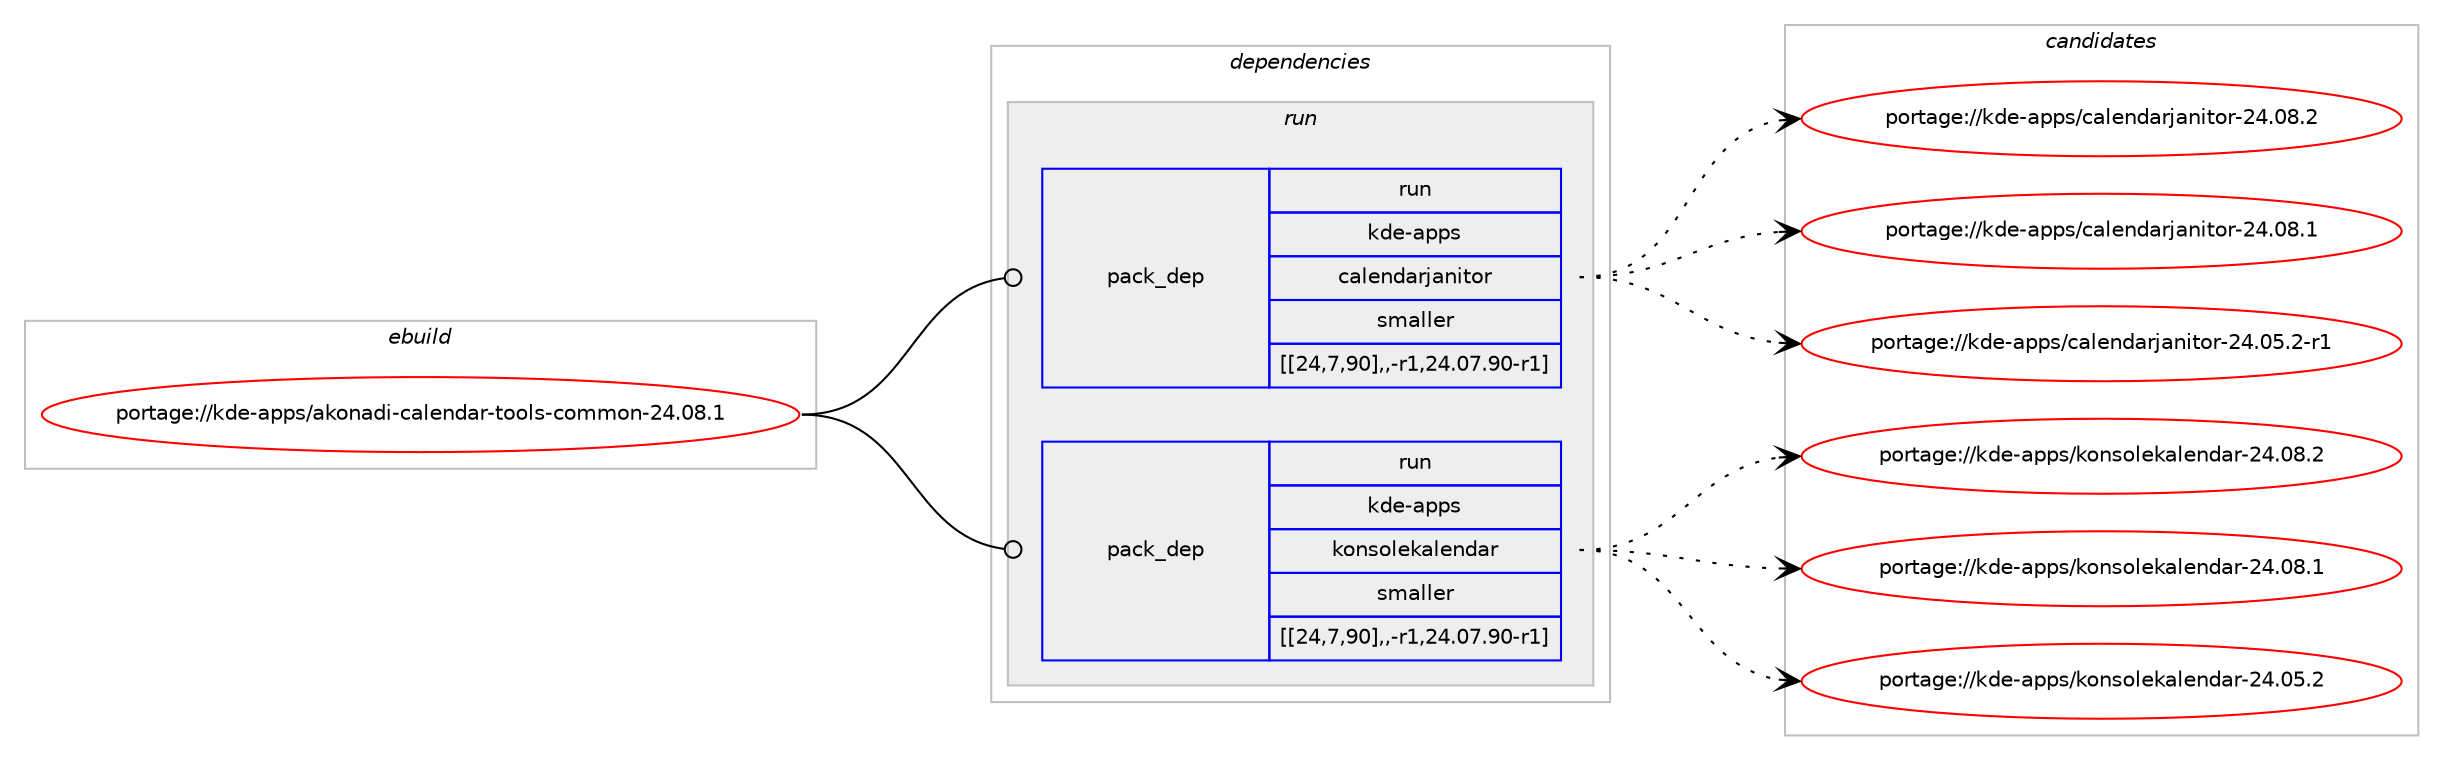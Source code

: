 digraph prolog {

# *************
# Graph options
# *************

newrank=true;
concentrate=true;
compound=true;
graph [rankdir=LR,fontname=Helvetica,fontsize=10,ranksep=1.5];#, ranksep=2.5, nodesep=0.2];
edge  [arrowhead=vee];
node  [fontname=Helvetica,fontsize=10];

# **********
# The ebuild
# **********

subgraph cluster_leftcol {
color=gray;
label=<<i>ebuild</i>>;
id [label="portage://kde-apps/akonadi-calendar-tools-common-24.08.1", color=red, width=4, href="../kde-apps/akonadi-calendar-tools-common-24.08.1.svg"];
}

# ****************
# The dependencies
# ****************

subgraph cluster_midcol {
color=gray;
label=<<i>dependencies</i>>;
subgraph cluster_compile {
fillcolor="#eeeeee";
style=filled;
label=<<i>compile</i>>;
}
subgraph cluster_compileandrun {
fillcolor="#eeeeee";
style=filled;
label=<<i>compile and run</i>>;
}
subgraph cluster_run {
fillcolor="#eeeeee";
style=filled;
label=<<i>run</i>>;
subgraph pack183672 {
dependency256640 [label=<<TABLE BORDER="0" CELLBORDER="1" CELLSPACING="0" CELLPADDING="4" WIDTH="220"><TR><TD ROWSPAN="6" CELLPADDING="30">pack_dep</TD></TR><TR><TD WIDTH="110">run</TD></TR><TR><TD>kde-apps</TD></TR><TR><TD>calendarjanitor</TD></TR><TR><TD>smaller</TD></TR><TR><TD>[[24,7,90],,-r1,24.07.90-r1]</TD></TR></TABLE>>, shape=none, color=blue];
}
id:e -> dependency256640:w [weight=20,style="solid",arrowhead="odot"];
subgraph pack183675 {
dependency256645 [label=<<TABLE BORDER="0" CELLBORDER="1" CELLSPACING="0" CELLPADDING="4" WIDTH="220"><TR><TD ROWSPAN="6" CELLPADDING="30">pack_dep</TD></TR><TR><TD WIDTH="110">run</TD></TR><TR><TD>kde-apps</TD></TR><TR><TD>konsolekalendar</TD></TR><TR><TD>smaller</TD></TR><TR><TD>[[24,7,90],,-r1,24.07.90-r1]</TD></TR></TABLE>>, shape=none, color=blue];
}
id:e -> dependency256645:w [weight=20,style="solid",arrowhead="odot"];
}
}

# **************
# The candidates
# **************

subgraph cluster_choices {
rank=same;
color=gray;
label=<<i>candidates</i>>;

subgraph choice182978 {
color=black;
nodesep=1;
choice107100101459711211211547999710810111010097114106971101051161111144550524648564650 [label="portage://kde-apps/calendarjanitor-24.08.2", color=red, width=4,href="../kde-apps/calendarjanitor-24.08.2.svg"];
choice107100101459711211211547999710810111010097114106971101051161111144550524648564649 [label="portage://kde-apps/calendarjanitor-24.08.1", color=red, width=4,href="../kde-apps/calendarjanitor-24.08.1.svg"];
choice1071001014597112112115479997108101110100971141069711010511611111445505246485346504511449 [label="portage://kde-apps/calendarjanitor-24.05.2-r1", color=red, width=4,href="../kde-apps/calendarjanitor-24.05.2-r1.svg"];
dependency256640:e -> choice107100101459711211211547999710810111010097114106971101051161111144550524648564650:w [style=dotted,weight="100"];
dependency256640:e -> choice107100101459711211211547999710810111010097114106971101051161111144550524648564649:w [style=dotted,weight="100"];
dependency256640:e -> choice1071001014597112112115479997108101110100971141069711010511611111445505246485346504511449:w [style=dotted,weight="100"];
}
subgraph choice182980 {
color=black;
nodesep=1;
choice10710010145971121121154710711111011511110810110797108101110100971144550524648564650 [label="portage://kde-apps/konsolekalendar-24.08.2", color=red, width=4,href="../kde-apps/konsolekalendar-24.08.2.svg"];
choice10710010145971121121154710711111011511110810110797108101110100971144550524648564649 [label="portage://kde-apps/konsolekalendar-24.08.1", color=red, width=4,href="../kde-apps/konsolekalendar-24.08.1.svg"];
choice10710010145971121121154710711111011511110810110797108101110100971144550524648534650 [label="portage://kde-apps/konsolekalendar-24.05.2", color=red, width=4,href="../kde-apps/konsolekalendar-24.05.2.svg"];
dependency256645:e -> choice10710010145971121121154710711111011511110810110797108101110100971144550524648564650:w [style=dotted,weight="100"];
dependency256645:e -> choice10710010145971121121154710711111011511110810110797108101110100971144550524648564649:w [style=dotted,weight="100"];
dependency256645:e -> choice10710010145971121121154710711111011511110810110797108101110100971144550524648534650:w [style=dotted,weight="100"];
}
}

}
